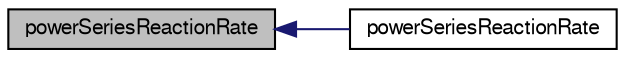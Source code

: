 digraph "powerSeriesReactionRate"
{
  bgcolor="transparent";
  edge [fontname="FreeSans",fontsize="10",labelfontname="FreeSans",labelfontsize="10"];
  node [fontname="FreeSans",fontsize="10",shape=record];
  rankdir="LR";
  Node1 [label="powerSeriesReactionRate",height=0.2,width=0.4,color="black", fillcolor="grey75", style="filled", fontcolor="black"];
  Node1 -> Node2 [dir="back",color="midnightblue",fontsize="10",style="solid",fontname="FreeSans"];
  Node2 [label="powerSeriesReactionRate",height=0.2,width=0.4,color="black",URL="$a30310.html#a8ddc4240c0a56ec3009ff25a0e6e6673",tooltip="Construct from Istream. "];
}
